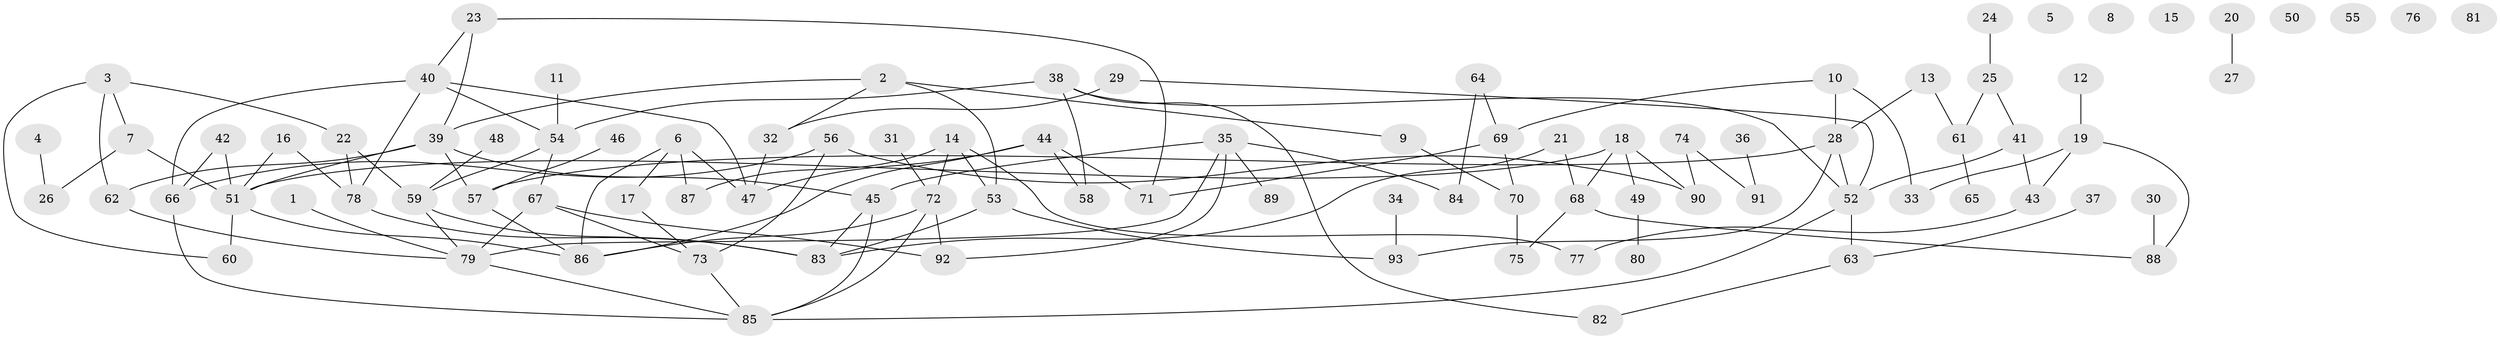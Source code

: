 // Generated by graph-tools (version 1.1) at 2025/49/03/09/25 03:49:15]
// undirected, 93 vertices, 127 edges
graph export_dot {
graph [start="1"]
  node [color=gray90,style=filled];
  1;
  2;
  3;
  4;
  5;
  6;
  7;
  8;
  9;
  10;
  11;
  12;
  13;
  14;
  15;
  16;
  17;
  18;
  19;
  20;
  21;
  22;
  23;
  24;
  25;
  26;
  27;
  28;
  29;
  30;
  31;
  32;
  33;
  34;
  35;
  36;
  37;
  38;
  39;
  40;
  41;
  42;
  43;
  44;
  45;
  46;
  47;
  48;
  49;
  50;
  51;
  52;
  53;
  54;
  55;
  56;
  57;
  58;
  59;
  60;
  61;
  62;
  63;
  64;
  65;
  66;
  67;
  68;
  69;
  70;
  71;
  72;
  73;
  74;
  75;
  76;
  77;
  78;
  79;
  80;
  81;
  82;
  83;
  84;
  85;
  86;
  87;
  88;
  89;
  90;
  91;
  92;
  93;
  1 -- 79;
  2 -- 9;
  2 -- 32;
  2 -- 39;
  2 -- 53;
  3 -- 7;
  3 -- 22;
  3 -- 60;
  3 -- 62;
  4 -- 26;
  6 -- 17;
  6 -- 47;
  6 -- 86;
  6 -- 87;
  7 -- 26;
  7 -- 51;
  9 -- 70;
  10 -- 28;
  10 -- 33;
  10 -- 69;
  11 -- 54;
  12 -- 19;
  13 -- 28;
  13 -- 61;
  14 -- 53;
  14 -- 72;
  14 -- 77;
  14 -- 87;
  16 -- 51;
  16 -- 78;
  17 -- 73;
  18 -- 49;
  18 -- 51;
  18 -- 68;
  18 -- 90;
  19 -- 33;
  19 -- 43;
  19 -- 88;
  20 -- 27;
  21 -- 68;
  21 -- 83;
  22 -- 59;
  22 -- 78;
  23 -- 39;
  23 -- 40;
  23 -- 71;
  24 -- 25;
  25 -- 41;
  25 -- 61;
  28 -- 52;
  28 -- 57;
  28 -- 93;
  29 -- 32;
  29 -- 52;
  30 -- 88;
  31 -- 72;
  32 -- 47;
  34 -- 93;
  35 -- 45;
  35 -- 79;
  35 -- 84;
  35 -- 89;
  35 -- 92;
  36 -- 91;
  37 -- 63;
  38 -- 52;
  38 -- 54;
  38 -- 58;
  38 -- 82;
  39 -- 45;
  39 -- 51;
  39 -- 57;
  39 -- 62;
  40 -- 47;
  40 -- 54;
  40 -- 66;
  40 -- 78;
  41 -- 43;
  41 -- 52;
  42 -- 51;
  42 -- 66;
  43 -- 77;
  44 -- 47;
  44 -- 58;
  44 -- 71;
  44 -- 86;
  45 -- 83;
  45 -- 85;
  46 -- 57;
  48 -- 59;
  49 -- 80;
  51 -- 60;
  51 -- 86;
  52 -- 63;
  52 -- 85;
  53 -- 83;
  53 -- 93;
  54 -- 59;
  54 -- 67;
  56 -- 66;
  56 -- 73;
  56 -- 90;
  57 -- 86;
  59 -- 79;
  59 -- 83;
  61 -- 65;
  62 -- 79;
  63 -- 82;
  64 -- 69;
  64 -- 84;
  66 -- 85;
  67 -- 73;
  67 -- 79;
  67 -- 92;
  68 -- 75;
  68 -- 88;
  69 -- 70;
  69 -- 71;
  70 -- 75;
  72 -- 85;
  72 -- 86;
  72 -- 92;
  73 -- 85;
  74 -- 90;
  74 -- 91;
  78 -- 83;
  79 -- 85;
}
